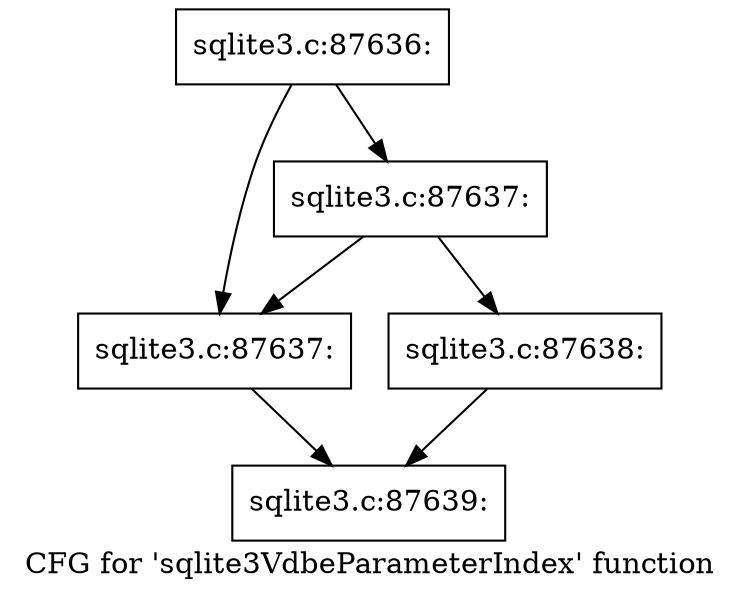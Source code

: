 digraph "CFG for 'sqlite3VdbeParameterIndex' function" {
	label="CFG for 'sqlite3VdbeParameterIndex' function";

	Node0x55c0f8571c30 [shape=record,label="{sqlite3.c:87636:}"];
	Node0x55c0f8571c30 -> Node0x55c0f85721c0;
	Node0x55c0f8571c30 -> Node0x55c0f8575820;
	Node0x55c0f8575820 [shape=record,label="{sqlite3.c:87637:}"];
	Node0x55c0f8575820 -> Node0x55c0f85721c0;
	Node0x55c0f8575820 -> Node0x55c0f85757d0;
	Node0x55c0f85721c0 [shape=record,label="{sqlite3.c:87637:}"];
	Node0x55c0f85721c0 -> Node0x55c0f8571db0;
	Node0x55c0f85757d0 [shape=record,label="{sqlite3.c:87638:}"];
	Node0x55c0f85757d0 -> Node0x55c0f8571db0;
	Node0x55c0f8571db0 [shape=record,label="{sqlite3.c:87639:}"];
}
